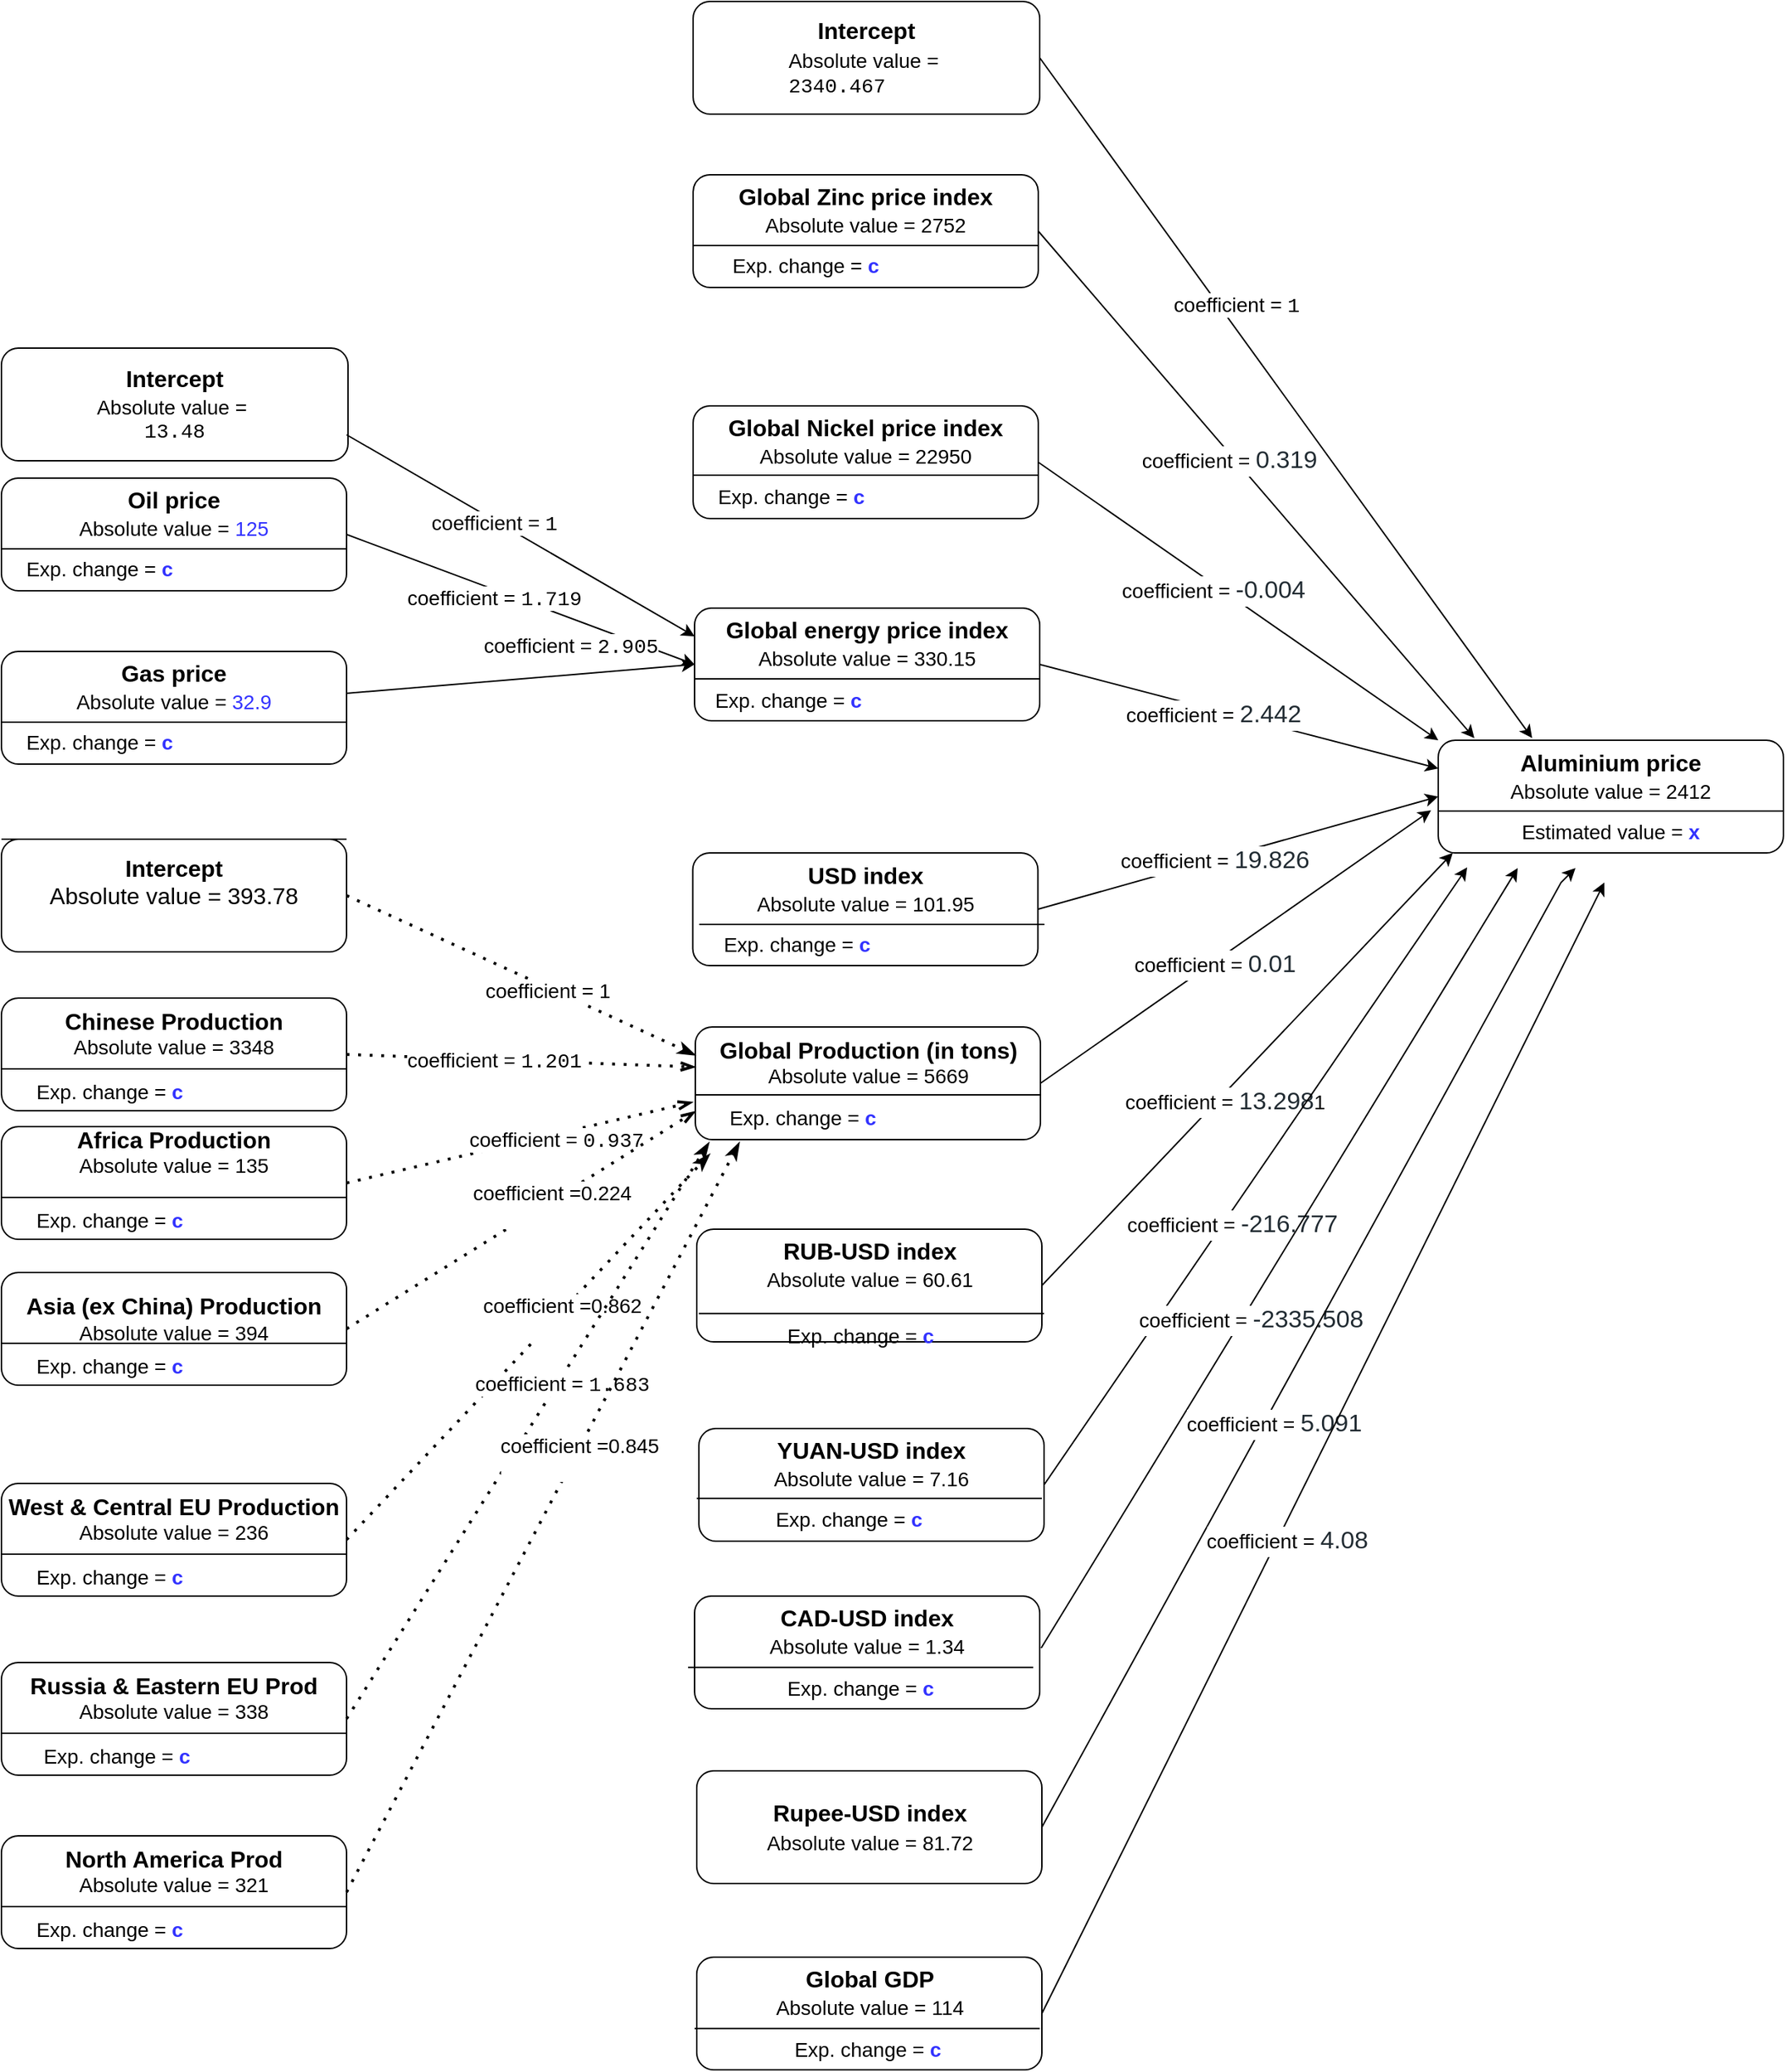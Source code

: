 <mxfile version="20.6.2" type="device"><diagram id="u6WOncbfAF4KVZ6Zlxv1" name="Seite-1"><mxGraphModel dx="3268" dy="1592" grid="0" gridSize="10" guides="1" tooltips="1" connect="1" arrows="1" fold="1" page="0" pageScale="1" pageWidth="827" pageHeight="1169" math="0" shadow="0"><root><mxCell id="0"/><mxCell id="1" parent="0"/><mxCell id="WackEzxGK8-borPOaFB0-8" style="rounded=0;orthogonalLoop=1;jettySize=auto;html=1;entryX=0;entryY=0.25;entryDx=0;entryDy=0;exitX=1;exitY=0.5;exitDx=0;exitDy=0;" parent="1" source="WackEzxGK8-borPOaFB0-2" target="WackEzxGK8-borPOaFB0-30" edge="1"><mxGeometry relative="1" as="geometry"><mxPoint x="1274.5" y="759.5" as="targetPoint"/></mxGeometry></mxCell><mxCell id="WackEzxGK8-borPOaFB0-11" value="&lt;font style=&quot;font-size: 14px;&quot;&gt;coefficient =&amp;nbsp;&lt;/font&gt;&lt;span style=&quot;color: rgb(34, 44, 51); font-family: Arial, sans-serif; font-size: 17px; text-align: start;&quot;&gt;2.442&lt;/span&gt;" style="edgeLabel;html=1;align=center;verticalAlign=middle;resizable=0;points=[];" parent="WackEzxGK8-borPOaFB0-8" vertex="1" connectable="0"><mxGeometry x="-0.115" relative="1" as="geometry"><mxPoint x="-2" y="3" as="offset"/></mxGeometry></mxCell><mxCell id="WackEzxGK8-borPOaFB0-2" value="&lt;div style=&quot;font-size: 16px;&quot;&gt;&lt;font style=&quot;font-size: 16px;&quot;&gt;&lt;b&gt;Global energy price index&lt;br&gt;&lt;/b&gt;&lt;/font&gt;&lt;/div&gt;&lt;div style=&quot;font-size: 16px;&quot;&gt;&lt;font style=&quot;font-size: 14px;&quot;&gt;Absolute value = 330.15&lt;b&gt;&lt;br&gt;&lt;/b&gt;&lt;/font&gt;&lt;/div&gt;&lt;div&gt;&lt;br&gt;&lt;/div&gt;&lt;div&gt;&lt;br&gt;&lt;/div&gt;" style="rounded=1;whiteSpace=wrap;html=1;" parent="1" vertex="1"><mxGeometry x="760" y="630" width="239" height="78" as="geometry"/></mxCell><mxCell id="WackEzxGK8-borPOaFB0-9" style="edgeStyle=none;rounded=0;orthogonalLoop=1;jettySize=auto;html=1;exitX=1;exitY=0.5;exitDx=0;exitDy=0;entryX=0;entryY=0.5;entryDx=0;entryDy=0;" parent="1" source="WackEzxGK8-borPOaFB0-22" target="WackEzxGK8-borPOaFB0-30" edge="1"><mxGeometry relative="1" as="geometry"><mxPoint x="999" y="759.5" as="sourcePoint"/><mxPoint x="1270" y="750" as="targetPoint"/></mxGeometry></mxCell><mxCell id="WackEzxGK8-borPOaFB0-13" value="&lt;font style=&quot;font-size: 14px;&quot;&gt;&lt;font style=&quot;font-size: 14px;&quot;&gt;coefficient =&amp;nbsp;&lt;/font&gt;&lt;span style=&quot;color: rgb(34, 44, 51); font-family: Arial, sans-serif; font-size: 17px; text-align: start;&quot;&gt;19.826&lt;/span&gt;&lt;br&gt;&lt;/font&gt;" style="edgeLabel;html=1;align=center;verticalAlign=middle;resizable=0;points=[];fontSize=16;" parent="WackEzxGK8-borPOaFB0-9" vertex="1" connectable="0"><mxGeometry x="-0.178" y="2" relative="1" as="geometry"><mxPoint x="8" as="offset"/></mxGeometry></mxCell><mxCell id="WackEzxGK8-borPOaFB0-10" style="edgeStyle=none;rounded=0;orthogonalLoop=1;jettySize=auto;html=1;exitX=1;exitY=0.5;exitDx=0;exitDy=0;" parent="1" source="WackEzxGK8-borPOaFB0-26" edge="1"><mxGeometry relative="1" as="geometry"><mxPoint x="1030" y="839" as="sourcePoint"/><mxPoint x="1270" y="770" as="targetPoint"/></mxGeometry></mxCell><mxCell id="WackEzxGK8-borPOaFB0-14" value="coefficient =&amp;nbsp;&lt;span style=&quot;color: rgb(34, 44, 51); font-family: Arial, sans-serif; font-size: 17px; text-align: start;&quot;&gt;0.01&lt;/span&gt;" style="edgeLabel;html=1;align=center;verticalAlign=middle;resizable=0;points=[];fontSize=14;" parent="WackEzxGK8-borPOaFB0-10" vertex="1" connectable="0"><mxGeometry x="-0.172" y="1" relative="1" as="geometry"><mxPoint x="9" y="-3" as="offset"/></mxGeometry></mxCell><mxCell id="WackEzxGK8-borPOaFB0-15" value="" style="endArrow=none;html=1;rounded=0;fontSize=14;exitX=0;exitY=0.5;exitDx=0;exitDy=0;entryX=1;entryY=0.5;entryDx=0;entryDy=0;" parent="1" edge="1"><mxGeometry width="50" height="50" relative="1" as="geometry"><mxPoint x="760" y="679" as="sourcePoint"/><mxPoint x="999" y="679" as="targetPoint"/></mxGeometry></mxCell><mxCell id="WackEzxGK8-borPOaFB0-22" value="&lt;div style=&quot;font-size: 16px;&quot;&gt;&lt;b&gt;USD index&lt;/b&gt;&lt;font style=&quot;font-size: 16px;&quot;&gt;&lt;b&gt;&lt;br&gt;&lt;/b&gt;&lt;/font&gt;&lt;/div&gt;&lt;div style=&quot;font-size: 16px;&quot;&gt;&lt;font style=&quot;font-size: 14px;&quot;&gt;Absolute value = 101.95&lt;b&gt;&lt;br&gt;&lt;/b&gt;&lt;/font&gt;&lt;/div&gt;&lt;div&gt;&lt;br&gt;&lt;/div&gt;&lt;div&gt;&lt;br&gt;&lt;/div&gt;" style="rounded=1;whiteSpace=wrap;html=1;" parent="1" vertex="1"><mxGeometry x="758.75" y="799.5" width="239" height="78" as="geometry"/></mxCell><mxCell id="WackEzxGK8-borPOaFB0-23" value="" style="endArrow=none;html=1;rounded=0;fontSize=14;exitX=0;exitY=0.5;exitDx=0;exitDy=0;entryX=1;entryY=0.5;entryDx=0;entryDy=0;" parent="1" edge="1"><mxGeometry width="50" height="50" relative="1" as="geometry"><mxPoint x="763.25" y="849" as="sourcePoint"/><mxPoint x="1002.25" y="849" as="targetPoint"/></mxGeometry></mxCell><mxCell id="WackEzxGK8-borPOaFB0-26" value="&lt;div style=&quot;&quot;&gt;&lt;span style=&quot;background-color: initial; font-size: 16px;&quot;&gt;&lt;b&gt;Global Production (in tons)&lt;/b&gt;&lt;/span&gt;&lt;/div&gt;&lt;div style=&quot;&quot;&gt;&lt;span style=&quot;font-size: 14px; background-color: initial;&quot;&gt;Absolute value = 5669&lt;/span&gt;&lt;br&gt;&lt;/div&gt;&lt;div&gt;&lt;br&gt;&lt;/div&gt;&lt;div&gt;&lt;br&gt;&lt;/div&gt;" style="rounded=1;whiteSpace=wrap;html=1;" parent="1" vertex="1"><mxGeometry x="760.5" y="920" width="239" height="78" as="geometry"/></mxCell><mxCell id="WackEzxGK8-borPOaFB0-27" value="" style="endArrow=none;html=1;rounded=0;fontSize=14;exitX=0;exitY=0.5;exitDx=0;exitDy=0;entryX=1;entryY=0.5;entryDx=0;entryDy=0;" parent="1" edge="1"><mxGeometry width="50" height="50" relative="1" as="geometry"><mxPoint x="760" y="967" as="sourcePoint"/><mxPoint x="999" y="967" as="targetPoint"/></mxGeometry></mxCell><mxCell id="WackEzxGK8-borPOaFB0-30" value="&lt;div style=&quot;font-size: 16px;&quot;&gt;&lt;b&gt;Aluminium price&lt;/b&gt;&lt;font style=&quot;font-size: 16px;&quot;&gt;&lt;b&gt;&lt;br&gt;&lt;/b&gt;&lt;/font&gt;&lt;/div&gt;&lt;div style=&quot;font-size: 16px;&quot;&gt;&lt;font style=&quot;font-size: 14px;&quot;&gt;Absolute value = 2412&lt;b&gt;&lt;br&gt;&lt;/b&gt;&lt;/font&gt;&lt;/div&gt;&lt;div&gt;&lt;br&gt;&lt;/div&gt;&lt;div&gt;&lt;br&gt;&lt;/div&gt;" style="rounded=1;whiteSpace=wrap;html=1;" parent="1" vertex="1"><mxGeometry x="1275" y="721.5" width="239" height="78" as="geometry"/></mxCell><mxCell id="WackEzxGK8-borPOaFB0-31" value="" style="endArrow=none;html=1;rounded=0;fontSize=14;exitX=0;exitY=0.5;exitDx=0;exitDy=0;entryX=1;entryY=0.5;entryDx=0;entryDy=0;" parent="1" edge="1"><mxGeometry width="50" height="50" relative="1" as="geometry"><mxPoint x="1275" y="770.5" as="sourcePoint"/><mxPoint x="1514" y="770.5" as="targetPoint"/></mxGeometry></mxCell><mxCell id="WackEzxGK8-borPOaFB0-32" value="Estimated value = &lt;b&gt;&lt;font color=&quot;#3333FF&quot;&gt;x&lt;/font&gt;&lt;/b&gt;" style="text;html=1;strokeColor=none;fillColor=none;align=center;verticalAlign=middle;whiteSpace=wrap;rounded=0;fontSize=14;" parent="1" vertex="1"><mxGeometry x="1285" y="769.5" width="219" height="30" as="geometry"/></mxCell><mxCell id="WackEzxGK8-borPOaFB0-34" value="Exp. change =&amp;nbsp;&lt;font color=&quot;#3333FF&quot;&gt;&lt;b&gt;c&lt;/b&gt;&lt;/font&gt;" style="text;html=1;strokeColor=none;fillColor=none;align=center;verticalAlign=middle;whiteSpace=wrap;rounded=0;fontSize=14;" parent="1" vertex="1"><mxGeometry x="779.25" y="847.5" width="104" height="30" as="geometry"/></mxCell><mxCell id="WackEzxGK8-borPOaFB0-36" value="Exp. change =&amp;nbsp;&lt;font color=&quot;#3333FF&quot;&gt;&lt;b&gt;c&lt;/b&gt;&lt;/font&gt;" style="text;html=1;strokeColor=none;fillColor=none;align=center;verticalAlign=middle;whiteSpace=wrap;rounded=0;fontSize=14;" parent="1" vertex="1"><mxGeometry x="780" y="968.38" width="110" height="28.62" as="geometry"/></mxCell><mxCell id="WackEzxGK8-borPOaFB0-42" style="edgeStyle=none;rounded=0;orthogonalLoop=1;jettySize=auto;html=1;entryX=0;entryY=0.5;entryDx=0;entryDy=0;fontSize=14;fontColor=#3333FF;exitX=1;exitY=0.5;exitDx=0;exitDy=0;" parent="1" source="WackEzxGK8-borPOaFB0-38" target="WackEzxGK8-borPOaFB0-2" edge="1"><mxGeometry relative="1" as="geometry"/></mxCell><mxCell id="WackEzxGK8-borPOaFB0-48" value="&lt;font style=&quot;font-size: 14px;&quot; color=&quot;#000000&quot;&gt;coefficient =&amp;nbsp;&lt;/font&gt;&lt;span style=&quot;font-family: Consolas, &amp;quot;Courier New&amp;quot;, monospace; text-align: start;&quot;&gt;&lt;font color=&quot;#000000&quot;&gt;1.719&lt;/font&gt;&lt;/span&gt;&lt;font style=&quot;font-size: 14px;&quot; color=&quot;#000000&quot;&gt;&lt;br&gt;&lt;/font&gt;" style="edgeLabel;html=1;align=center;verticalAlign=middle;resizable=0;points=[];fontSize=14;fontColor=#3333FF;" parent="WackEzxGK8-borPOaFB0-42" vertex="1" connectable="0"><mxGeometry x="-0.334" relative="1" as="geometry"><mxPoint x="22" y="14" as="offset"/></mxGeometry></mxCell><mxCell id="WackEzxGK8-borPOaFB0-38" value="&lt;div style=&quot;font-size: 16px;&quot;&gt;&lt;font style=&quot;font-size: 16px;&quot;&gt;&lt;b&gt;Oil price&lt;br&gt;&lt;/b&gt;&lt;/font&gt;&lt;/div&gt;&lt;div style=&quot;font-size: 16px;&quot;&gt;&lt;font style=&quot;font-size: 14px;&quot;&gt;Absolute value = &lt;font color=&quot;#3333ff&quot;&gt;125&lt;/font&gt;&lt;b&gt;&lt;br&gt;&lt;/b&gt;&lt;/font&gt;&lt;/div&gt;&lt;div&gt;&lt;br&gt;&lt;/div&gt;&lt;div&gt;&lt;br&gt;&lt;/div&gt;" style="rounded=1;whiteSpace=wrap;html=1;" parent="1" vertex="1"><mxGeometry x="280" y="540" width="239" height="78" as="geometry"/></mxCell><mxCell id="WackEzxGK8-borPOaFB0-39" value="" style="endArrow=none;html=1;rounded=0;fontSize=14;exitX=0;exitY=0.5;exitDx=0;exitDy=0;entryX=1;entryY=0.5;entryDx=0;entryDy=0;" parent="1" edge="1"><mxGeometry width="50" height="50" relative="1" as="geometry"><mxPoint x="280" y="589" as="sourcePoint"/><mxPoint x="519" y="589" as="targetPoint"/></mxGeometry></mxCell><mxCell id="WackEzxGK8-borPOaFB0-40" value="Exp. change =&amp;nbsp;&lt;font color=&quot;#3333FF&quot;&gt;&lt;b&gt;c&lt;/b&gt;&lt;/font&gt;" style="text;html=1;strokeColor=none;fillColor=none;align=center;verticalAlign=middle;whiteSpace=wrap;rounded=0;fontSize=14;" parent="1" vertex="1"><mxGeometry x="296" y="588" width="104" height="30" as="geometry"/></mxCell><mxCell id="WackEzxGK8-borPOaFB0-47" style="edgeStyle=none;rounded=0;orthogonalLoop=1;jettySize=auto;html=1;entryX=0;entryY=0.5;entryDx=0;entryDy=0;fontSize=14;fontColor=#3333FF;" parent="1" source="WackEzxGK8-borPOaFB0-43" target="WackEzxGK8-borPOaFB0-2" edge="1"><mxGeometry relative="1" as="geometry"/></mxCell><mxCell id="WackEzxGK8-borPOaFB0-43" value="&lt;div style=&quot;font-size: 16px;&quot;&gt;&lt;font style=&quot;font-size: 16px;&quot;&gt;&lt;b style=&quot;&quot;&gt;Gas price&lt;/b&gt;&lt;/font&gt;&lt;/div&gt;&lt;div style=&quot;font-size: 16px;&quot;&gt;&lt;font style=&quot;font-size: 14px;&quot;&gt;Absolute value = &lt;font color=&quot;#3333ff&quot;&gt;32.9&lt;/font&gt;&lt;b&gt;&lt;br&gt;&lt;/b&gt;&lt;/font&gt;&lt;/div&gt;&lt;div&gt;&lt;br&gt;&lt;/div&gt;&lt;div&gt;&lt;br&gt;&lt;/div&gt;" style="rounded=1;whiteSpace=wrap;html=1;" parent="1" vertex="1"><mxGeometry x="280" y="660" width="239" height="78" as="geometry"/></mxCell><mxCell id="WackEzxGK8-borPOaFB0-44" value="" style="endArrow=none;html=1;rounded=0;fontSize=14;exitX=0;exitY=0.5;exitDx=0;exitDy=0;entryX=1;entryY=0.5;entryDx=0;entryDy=0;" parent="1" edge="1"><mxGeometry width="50" height="50" relative="1" as="geometry"><mxPoint x="280" y="709" as="sourcePoint"/><mxPoint x="519" y="709" as="targetPoint"/></mxGeometry></mxCell><mxCell id="WackEzxGK8-borPOaFB0-45" value="Exp. change =&amp;nbsp;&lt;font color=&quot;#3333FF&quot;&gt;&lt;b&gt;c&lt;/b&gt;&lt;/font&gt;" style="text;html=1;strokeColor=none;fillColor=none;align=center;verticalAlign=middle;whiteSpace=wrap;rounded=0;fontSize=14;" parent="1" vertex="1"><mxGeometry x="296" y="708" width="104" height="30" as="geometry"/></mxCell><mxCell id="WackEzxGK8-borPOaFB0-49" value="&lt;font color=&quot;#000000&quot;&gt;coefficient =&amp;nbsp;&lt;/font&gt;&lt;span style=&quot;font-family: Consolas, &amp;quot;Courier New&amp;quot;, monospace; text-align: start;&quot;&gt;&lt;font color=&quot;#000000&quot;&gt;2.905&lt;/font&gt;&lt;/span&gt;&lt;font color=&quot;#000000&quot;&gt;&lt;br&gt;&lt;/font&gt;" style="edgeLabel;html=1;align=center;verticalAlign=middle;resizable=0;points=[];fontSize=14;fontColor=#3333FF;" parent="1" vertex="1" connectable="0"><mxGeometry x="674.003" y="656.005" as="geometry"/></mxCell><mxCell id="WackEzxGK8-borPOaFB0-52" value="" style="endArrow=openThin;dashed=1;html=1;dashPattern=1 3;strokeWidth=2;rounded=0;fontSize=14;fontColor=#3333FF;entryX=0;entryY=0.355;entryDx=0;entryDy=0;exitX=1;exitY=0.5;exitDx=0;exitDy=0;endFill=0;entryPerimeter=0;" parent="1" source="npwigQvp6gdLTjQ-537E-26" target="WackEzxGK8-borPOaFB0-26" edge="1"><mxGeometry width="50" height="50" relative="1" as="geometry"><mxPoint x="640" y="879.5" as="sourcePoint"/><mxPoint x="760" y="880" as="targetPoint"/></mxGeometry></mxCell><mxCell id="npwigQvp6gdLTjQ-537E-29" value="&lt;span style=&quot;font-size: 14px;&quot;&gt;coefficient =&amp;nbsp;&lt;/span&gt;&lt;span style=&quot;font-family: Consolas, &amp;quot;Courier New&amp;quot;, monospace; font-size: 14px; text-align: start;&quot;&gt;1.201&lt;/span&gt;" style="edgeLabel;html=1;align=center;verticalAlign=middle;resizable=0;points=[];fontColor=#000000;" parent="WackEzxGK8-borPOaFB0-52" vertex="1" connectable="0"><mxGeometry x="-0.155" relative="1" as="geometry"><mxPoint as="offset"/></mxGeometry></mxCell><mxCell id="WackEzxGK8-borPOaFB0-53" value="" style="endArrow=openThin;dashed=1;html=1;dashPattern=1 3;strokeWidth=2;rounded=0;fontSize=14;fontColor=#3333FF;entryX=-0.008;entryY=0.667;entryDx=0;entryDy=0;exitX=1;exitY=0.5;exitDx=0;exitDy=0;endFill=0;entryPerimeter=0;" parent="1" source="npwigQvp6gdLTjQ-537E-30" target="WackEzxGK8-borPOaFB0-26" edge="1"><mxGeometry width="50" height="50" relative="1" as="geometry"><mxPoint x="610" y="950" as="sourcePoint"/><mxPoint x="760" y="880" as="targetPoint"/></mxGeometry></mxCell><mxCell id="npwigQvp6gdLTjQ-537E-36" value="&lt;span style=&quot;font-size: 14px;&quot;&gt;coefficient =&amp;nbsp;&lt;/span&gt;&lt;span style=&quot;font-family: Consolas, &amp;quot;Courier New&amp;quot;, monospace; font-size: 14px; text-align: start;&quot;&gt;0.937&lt;/span&gt;" style="edgeLabel;html=1;align=center;verticalAlign=middle;resizable=0;points=[];fontColor=#000000;" parent="WackEzxGK8-borPOaFB0-53" vertex="1" connectable="0"><mxGeometry x="0.164" y="-3" relative="1" as="geometry"><mxPoint x="5" y="-1" as="offset"/></mxGeometry></mxCell><mxCell id="npwigQvp6gdLTjQ-537E-5" style="edgeStyle=none;rounded=0;orthogonalLoop=1;jettySize=auto;html=1;entryX=0;entryY=1;entryDx=0;entryDy=0;exitX=1;exitY=0.5;exitDx=0;exitDy=0;" parent="1" source="npwigQvp6gdLTjQ-537E-7" target="WackEzxGK8-borPOaFB0-32" edge="1"><mxGeometry relative="1" as="geometry"><mxPoint x="1000" y="1120" as="sourcePoint"/><mxPoint x="1284.5" y="769.5" as="targetPoint"/></mxGeometry></mxCell><mxCell id="npwigQvp6gdLTjQ-537E-6" value="coefficient =&amp;nbsp;&lt;span style=&quot;color: rgb(34, 44, 51); font-family: Arial, sans-serif; font-size: 17px; text-align: start;&quot;&gt;13.298&lt;/span&gt;1" style="edgeLabel;html=1;align=center;verticalAlign=middle;resizable=0;points=[];fontSize=14;" parent="npwigQvp6gdLTjQ-537E-5" vertex="1" connectable="0"><mxGeometry x="-0.172" y="1" relative="1" as="geometry"><mxPoint x="9" y="-3" as="offset"/></mxGeometry></mxCell><mxCell id="npwigQvp6gdLTjQ-537E-7" value="&lt;div&gt;&lt;span style=&quot;background-color: initial; font-size: 16px;&quot;&gt;&lt;b&gt;RUB-USD index&lt;/b&gt;&lt;/span&gt;&lt;/div&gt;&lt;div style=&quot;font-size: 16px;&quot;&gt;&lt;span style=&quot;font-size: 14px; background-color: initial;&quot;&gt;Absolute value = 60.61&lt;/span&gt;&lt;br&gt;&lt;/div&gt;&lt;div&gt;&lt;br&gt;&lt;/div&gt;&lt;div&gt;&lt;br&gt;&lt;/div&gt;" style="rounded=1;whiteSpace=wrap;html=1;" parent="1" vertex="1"><mxGeometry x="761.5" y="1060" width="239" height="78" as="geometry"/></mxCell><mxCell id="npwigQvp6gdLTjQ-537E-16" style="rounded=0;orthogonalLoop=1;jettySize=auto;html=1;entryX=0;entryY=0;entryDx=0;entryDy=0;exitX=1;exitY=0.5;exitDx=0;exitDy=0;" parent="1" source="npwigQvp6gdLTjQ-537E-18" target="WackEzxGK8-borPOaFB0-30" edge="1"><mxGeometry relative="1" as="geometry"><mxPoint x="1275" y="639" as="targetPoint"/></mxGeometry></mxCell><mxCell id="npwigQvp6gdLTjQ-537E-17" value="&lt;font style=&quot;font-size: 14px;&quot;&gt;coefficient =&amp;nbsp;&lt;/font&gt;&lt;span style=&quot;color: rgb(34, 44, 51); font-family: Arial, sans-serif; font-size: 17px; text-align: start;&quot;&gt;-0.004&lt;/span&gt;" style="edgeLabel;html=1;align=center;verticalAlign=middle;resizable=0;points=[];" parent="npwigQvp6gdLTjQ-537E-16" vertex="1" connectable="0"><mxGeometry x="-0.115" relative="1" as="geometry"><mxPoint x="-2" y="3" as="offset"/></mxGeometry></mxCell><mxCell id="npwigQvp6gdLTjQ-537E-18" value="&lt;div style=&quot;font-size: 16px;&quot;&gt;&lt;font style=&quot;font-size: 16px;&quot;&gt;&lt;b&gt;Global Nickel price index&lt;br&gt;&lt;/b&gt;&lt;/font&gt;&lt;/div&gt;&lt;div style=&quot;font-size: 16px;&quot;&gt;&lt;font style=&quot;font-size: 14px;&quot;&gt;Absolute value = 22950&lt;b&gt;&lt;br&gt;&lt;/b&gt;&lt;/font&gt;&lt;/div&gt;&lt;div&gt;&lt;br&gt;&lt;/div&gt;&lt;div&gt;&lt;br&gt;&lt;/div&gt;" style="rounded=1;whiteSpace=wrap;html=1;" parent="1" vertex="1"><mxGeometry x="759" y="490" width="239" height="78" as="geometry"/></mxCell><mxCell id="npwigQvp6gdLTjQ-537E-19" value="" style="endArrow=none;html=1;rounded=0;fontSize=14;exitX=0;exitY=0.5;exitDx=0;exitDy=0;entryX=1;entryY=0.5;entryDx=0;entryDy=0;" parent="1" edge="1"><mxGeometry width="50" height="50" relative="1" as="geometry"><mxPoint x="758.5" y="538" as="sourcePoint"/><mxPoint x="997.5" y="538" as="targetPoint"/></mxGeometry></mxCell><mxCell id="npwigQvp6gdLTjQ-537E-20" value="Exp. change =&amp;nbsp;&lt;font color=&quot;#3333FF&quot;&gt;&lt;b&gt;c&lt;/b&gt;&lt;/font&gt;" style="text;html=1;strokeColor=none;fillColor=none;align=center;verticalAlign=middle;whiteSpace=wrap;rounded=0;fontSize=14;" parent="1" vertex="1"><mxGeometry x="775" y="538" width="103.5" height="30" as="geometry"/></mxCell><mxCell id="npwigQvp6gdLTjQ-537E-21" style="rounded=0;orthogonalLoop=1;jettySize=auto;html=1;exitX=1;exitY=0.5;exitDx=0;exitDy=0;" parent="1" source="npwigQvp6gdLTjQ-537E-23" edge="1"><mxGeometry relative="1" as="geometry"><mxPoint x="1300" y="720" as="targetPoint"/></mxGeometry></mxCell><mxCell id="npwigQvp6gdLTjQ-537E-22" value="&lt;font style=&quot;font-size: 14px;&quot;&gt;coefficient =&amp;nbsp;&lt;/font&gt;&lt;span style=&quot;color: rgb(34, 44, 51); font-family: Arial, sans-serif; font-size: 17px; text-align: start;&quot;&gt;0.319&lt;/span&gt;" style="edgeLabel;html=1;align=center;verticalAlign=middle;resizable=0;points=[];" parent="npwigQvp6gdLTjQ-537E-21" vertex="1" connectable="0"><mxGeometry x="-0.115" relative="1" as="geometry"><mxPoint x="-2" y="3" as="offset"/></mxGeometry></mxCell><mxCell id="npwigQvp6gdLTjQ-537E-23" value="&lt;div style=&quot;font-size: 16px;&quot;&gt;&lt;font style=&quot;font-size: 16px;&quot;&gt;&lt;b&gt;Global Zinc price index&lt;br&gt;&lt;/b&gt;&lt;/font&gt;&lt;/div&gt;&lt;div style=&quot;font-size: 16px;&quot;&gt;&lt;font style=&quot;font-size: 14px;&quot;&gt;Absolute value = 2752&lt;b&gt;&lt;br&gt;&lt;/b&gt;&lt;/font&gt;&lt;/div&gt;&lt;div&gt;&lt;br&gt;&lt;/div&gt;&lt;div&gt;&lt;br&gt;&lt;/div&gt;" style="rounded=1;whiteSpace=wrap;html=1;" parent="1" vertex="1"><mxGeometry x="759" y="330" width="239" height="78" as="geometry"/></mxCell><mxCell id="npwigQvp6gdLTjQ-537E-24" value="" style="endArrow=none;html=1;rounded=0;fontSize=14;exitX=0;exitY=0.5;exitDx=0;exitDy=0;entryX=1;entryY=0.5;entryDx=0;entryDy=0;" parent="1" edge="1"><mxGeometry width="50" height="50" relative="1" as="geometry"><mxPoint x="759" y="379" as="sourcePoint"/><mxPoint x="998" y="379" as="targetPoint"/></mxGeometry></mxCell><mxCell id="npwigQvp6gdLTjQ-537E-25" value="Exp. change = &lt;font color=&quot;#3333FF&quot;&gt;&lt;b&gt;c&lt;/b&gt;&lt;/font&gt;" style="text;html=1;strokeColor=none;fillColor=none;align=center;verticalAlign=middle;whiteSpace=wrap;rounded=0;fontSize=14;" parent="1" vertex="1"><mxGeometry x="774.5" y="378" width="124" height="30" as="geometry"/></mxCell><mxCell id="npwigQvp6gdLTjQ-537E-26" value="&lt;div style=&quot;&quot;&gt;&lt;span style=&quot;background-color: initial; font-size: 16px;&quot;&gt;&lt;b&gt;Chinese Production&lt;/b&gt;&lt;/span&gt;&lt;/div&gt;&lt;div style=&quot;&quot;&gt;&lt;span style=&quot;font-size: 14px; background-color: initial;&quot;&gt;Absolute value = 3348&lt;/span&gt;&lt;br&gt;&lt;/div&gt;&lt;div&gt;&lt;br&gt;&lt;/div&gt;&lt;div&gt;&lt;br&gt;&lt;/div&gt;" style="rounded=1;whiteSpace=wrap;html=1;" parent="1" vertex="1"><mxGeometry x="280" y="900" width="239" height="78" as="geometry"/></mxCell><mxCell id="npwigQvp6gdLTjQ-537E-27" value="" style="endArrow=none;html=1;rounded=0;fontSize=14;exitX=0;exitY=0.5;exitDx=0;exitDy=0;entryX=1;entryY=0.5;entryDx=0;entryDy=0;" parent="1" edge="1"><mxGeometry width="50" height="50" relative="1" as="geometry"><mxPoint x="280" y="949" as="sourcePoint"/><mxPoint x="519" y="949" as="targetPoint"/></mxGeometry></mxCell><mxCell id="npwigQvp6gdLTjQ-537E-28" value="Exp. change =&amp;nbsp;&lt;font color=&quot;#3333FF&quot;&gt;&lt;b&gt;c&lt;/b&gt;&lt;/font&gt;" style="text;html=1;strokeColor=none;fillColor=none;align=center;verticalAlign=middle;whiteSpace=wrap;rounded=0;fontSize=14;" parent="1" vertex="1"><mxGeometry x="300" y="950.38" width="110" height="28.62" as="geometry"/></mxCell><mxCell id="npwigQvp6gdLTjQ-537E-30" value="&lt;div style=&quot;&quot;&gt;&lt;span style=&quot;background-color: initial; font-size: 16px;&quot;&gt;&lt;b&gt;Africa Production&lt;/b&gt;&lt;/span&gt;&lt;/div&gt;&lt;div style=&quot;&quot;&gt;&lt;span style=&quot;font-size: 14px; background-color: initial;&quot;&gt;Absolute value = 135&lt;/span&gt;&lt;/div&gt;&lt;br&gt;&lt;div&gt;&lt;br&gt;&lt;/div&gt;&lt;div&gt;&lt;br&gt;&lt;/div&gt;" style="rounded=1;whiteSpace=wrap;html=1;" parent="1" vertex="1"><mxGeometry x="280" y="989" width="239" height="78" as="geometry"/></mxCell><mxCell id="npwigQvp6gdLTjQ-537E-31" value="" style="endArrow=none;html=1;rounded=0;fontSize=14;exitX=0;exitY=0.5;exitDx=0;exitDy=0;entryX=1;entryY=0.5;entryDx=0;entryDy=0;" parent="1" edge="1"><mxGeometry width="50" height="50" relative="1" as="geometry"><mxPoint x="280" y="1038" as="sourcePoint"/><mxPoint x="519" y="1038" as="targetPoint"/><Array as="points"/></mxGeometry></mxCell><mxCell id="npwigQvp6gdLTjQ-537E-32" value="Exp. change =&amp;nbsp;&lt;font color=&quot;#3333FF&quot;&gt;&lt;b&gt;c&lt;/b&gt;&lt;/font&gt;" style="text;html=1;strokeColor=none;fillColor=none;align=center;verticalAlign=middle;whiteSpace=wrap;rounded=0;fontSize=14;" parent="1" vertex="1"><mxGeometry x="300" y="1039.38" width="110" height="28.62" as="geometry"/></mxCell><mxCell id="npwigQvp6gdLTjQ-537E-33" value="&lt;div style=&quot;&quot;&gt;&lt;span style=&quot;background-color: initial; font-size: 16px;&quot;&gt;&lt;b&gt;Asia (ex China) Production&lt;/b&gt;&lt;/span&gt;&lt;/div&gt;&lt;div style=&quot;&quot;&gt;&lt;span style=&quot;font-size: 14px; background-color: initial;&quot;&gt;Absolute value = 394&lt;/span&gt;&lt;br&gt;&lt;/div&gt;&lt;div&gt;&lt;br&gt;&lt;/div&gt;" style="rounded=1;whiteSpace=wrap;html=1;" parent="1" vertex="1"><mxGeometry x="280" y="1090" width="239" height="78" as="geometry"/></mxCell><mxCell id="npwigQvp6gdLTjQ-537E-34" value="" style="endArrow=none;html=1;rounded=0;fontSize=14;exitX=0;exitY=0.5;exitDx=0;exitDy=0;entryX=1;entryY=0.5;entryDx=0;entryDy=0;" parent="1" edge="1"><mxGeometry width="50" height="50" relative="1" as="geometry"><mxPoint x="280" y="1139" as="sourcePoint"/><mxPoint x="519" y="1139" as="targetPoint"/></mxGeometry></mxCell><mxCell id="npwigQvp6gdLTjQ-537E-35" value="Exp. change =&amp;nbsp;&lt;font color=&quot;#3333FF&quot;&gt;&lt;b&gt;c&lt;/b&gt;&lt;/font&gt;" style="text;html=1;strokeColor=none;fillColor=none;align=center;verticalAlign=middle;whiteSpace=wrap;rounded=0;fontSize=14;" parent="1" vertex="1"><mxGeometry x="300" y="1140.38" width="110" height="28.62" as="geometry"/></mxCell><mxCell id="npwigQvp6gdLTjQ-537E-39" value="" style="endArrow=openThin;dashed=1;html=1;dashPattern=1 3;strokeWidth=2;rounded=0;fontSize=14;fontColor=#3333FF;entryX=0;entryY=0.75;entryDx=0;entryDy=0;exitX=1;exitY=0.5;exitDx=0;exitDy=0;endFill=0;" parent="1" source="npwigQvp6gdLTjQ-537E-33" target="WackEzxGK8-borPOaFB0-26" edge="1"><mxGeometry width="50" height="50" relative="1" as="geometry"><mxPoint x="529" y="968" as="sourcePoint"/><mxPoint x="770" y="890" as="targetPoint"/></mxGeometry></mxCell><mxCell id="npwigQvp6gdLTjQ-537E-40" value="&lt;span style=&quot;font-size: 14px;&quot;&gt;coefficient =0.224&lt;/span&gt;&lt;br&gt;&lt;span style=&quot;font-size: 14px;&quot;&gt;&amp;nbsp;&lt;/span&gt;" style="edgeLabel;html=1;align=center;verticalAlign=middle;resizable=0;points=[];fontColor=#000000;" parent="npwigQvp6gdLTjQ-537E-39" vertex="1" connectable="0"><mxGeometry x="0.164" y="-3" relative="1" as="geometry"><mxPoint y="-1" as="offset"/></mxGeometry></mxCell><mxCell id="npwigQvp6gdLTjQ-537E-41" value="" style="endArrow=classicThin;dashed=1;html=1;dashPattern=1 3;strokeWidth=2;rounded=0;fontSize=14;fontColor=#3333FF;entryX=0;entryY=0.25;entryDx=0;entryDy=0;endFill=1;exitX=1;exitY=0.5;exitDx=0;exitDy=0;" parent="1" source="npwigQvp6gdLTjQ-537E-43" target="WackEzxGK8-borPOaFB0-26" edge="1"><mxGeometry width="50" height="50" relative="1" as="geometry"><mxPoint x="530" y="1150" as="sourcePoint"/><mxPoint x="780" y="900" as="targetPoint"/></mxGeometry></mxCell><mxCell id="npwigQvp6gdLTjQ-537E-42" value="&lt;span style=&quot;font-size: 14px;&quot;&gt;coefficient = 1&lt;/span&gt;" style="edgeLabel;html=1;align=center;verticalAlign=middle;resizable=0;points=[];fontColor=#000000;" parent="npwigQvp6gdLTjQ-537E-41" vertex="1" connectable="0"><mxGeometry x="0.164" y="-3" relative="1" as="geometry"><mxPoint y="-1" as="offset"/></mxGeometry></mxCell><mxCell id="npwigQvp6gdLTjQ-537E-43" value="&lt;div style=&quot;font-size: 16px;&quot;&gt;&lt;font style=&quot;font-size: 16px;&quot;&gt;&lt;b&gt;&lt;font style=&quot;font-size: 16px;&quot;&gt;&lt;br&gt;&lt;/font&gt;&lt;/b&gt;&lt;/font&gt;&lt;/div&gt;&lt;div style=&quot;font-size: 16px;&quot;&gt;&lt;font style=&quot;font-size: 16px;&quot;&gt;&lt;b&gt;&lt;font style=&quot;font-size: 16px;&quot;&gt;Intercept&lt;/font&gt;&lt;/b&gt;&lt;/font&gt;&lt;/div&gt;&lt;div style=&quot;font-size: 16px;&quot;&gt;&lt;span style=&quot;background-color: initial;&quot;&gt;&lt;font style=&quot;font-size: 16px;&quot;&gt;Absolute value = 393.78&lt;/font&gt;&lt;/span&gt;&lt;/div&gt;&lt;div style=&quot;font-size: 16px;&quot;&gt;&lt;font style=&quot;font-size: 16px;&quot;&gt;&lt;br&gt;&lt;/font&gt;&lt;/div&gt;&lt;div style=&quot;font-size: 16px;&quot;&gt;&lt;br&gt;&lt;/div&gt;" style="rounded=1;whiteSpace=wrap;html=1;" parent="1" vertex="1"><mxGeometry x="280" y="790" width="239" height="78" as="geometry"/></mxCell><mxCell id="npwigQvp6gdLTjQ-537E-44" value="" style="endArrow=none;html=1;rounded=0;fontSize=14;exitX=0;exitY=0.5;exitDx=0;exitDy=0;entryX=1;entryY=0.5;entryDx=0;entryDy=0;" parent="1" edge="1"><mxGeometry width="50" height="50" relative="1" as="geometry"><mxPoint x="280" y="790" as="sourcePoint"/><mxPoint x="519" y="790" as="targetPoint"/></mxGeometry></mxCell><mxCell id="npwigQvp6gdLTjQ-537E-46" value="&lt;div style=&quot;&quot;&gt;&lt;span style=&quot;background-color: initial; font-size: 16px;&quot;&gt;&lt;b&gt;West &amp;amp; Central EU Production&lt;/b&gt;&lt;/span&gt;&lt;/div&gt;&lt;div style=&quot;&quot;&gt;&lt;span style=&quot;font-size: 14px; background-color: initial;&quot;&gt;Absolute value = 236&lt;/span&gt;&lt;br&gt;&lt;/div&gt;&lt;div&gt;&lt;br&gt;&lt;/div&gt;&lt;div&gt;&lt;br&gt;&lt;/div&gt;" style="rounded=1;whiteSpace=wrap;html=1;" parent="1" vertex="1"><mxGeometry x="280" y="1236" width="239" height="78" as="geometry"/></mxCell><mxCell id="npwigQvp6gdLTjQ-537E-47" value="" style="endArrow=none;html=1;rounded=0;fontSize=14;exitX=0;exitY=0.5;exitDx=0;exitDy=0;entryX=1;entryY=0.5;entryDx=0;entryDy=0;" parent="1" edge="1"><mxGeometry width="50" height="50" relative="1" as="geometry"><mxPoint x="280" y="1285" as="sourcePoint"/><mxPoint x="519" y="1285" as="targetPoint"/></mxGeometry></mxCell><mxCell id="npwigQvp6gdLTjQ-537E-48" value="Exp. change =&amp;nbsp;&lt;font color=&quot;#3333FF&quot;&gt;&lt;b&gt;c&lt;/b&gt;&lt;/font&gt;" style="text;html=1;strokeColor=none;fillColor=none;align=center;verticalAlign=middle;whiteSpace=wrap;rounded=0;fontSize=14;" parent="1" vertex="1"><mxGeometry x="300" y="1286.38" width="110" height="28.62" as="geometry"/></mxCell><mxCell id="npwigQvp6gdLTjQ-537E-49" value="&lt;div style=&quot;&quot;&gt;&lt;span style=&quot;background-color: initial; font-size: 16px;&quot;&gt;&lt;b&gt;Russia &amp;amp; Eastern EU Prod&lt;/b&gt;&lt;/span&gt;&lt;/div&gt;&lt;div style=&quot;&quot;&gt;&lt;span style=&quot;font-size: 14px; background-color: initial;&quot;&gt;Absolute value = 338&lt;/span&gt;&lt;br&gt;&lt;/div&gt;&lt;div&gt;&lt;br&gt;&lt;/div&gt;&lt;div&gt;&lt;br&gt;&lt;/div&gt;" style="rounded=1;whiteSpace=wrap;html=1;" parent="1" vertex="1"><mxGeometry x="280" y="1360" width="239" height="78" as="geometry"/></mxCell><mxCell id="npwigQvp6gdLTjQ-537E-50" value="" style="endArrow=none;html=1;rounded=0;fontSize=14;exitX=0;exitY=0.5;exitDx=0;exitDy=0;entryX=1;entryY=0.5;entryDx=0;entryDy=0;" parent="1" edge="1"><mxGeometry width="50" height="50" relative="1" as="geometry"><mxPoint x="280" y="1409" as="sourcePoint"/><mxPoint x="519" y="1409" as="targetPoint"/></mxGeometry></mxCell><mxCell id="npwigQvp6gdLTjQ-537E-51" value="Exp. change =&amp;nbsp;&lt;font color=&quot;#3333FF&quot;&gt;&lt;b&gt;c&lt;/b&gt;&lt;/font&gt;" style="text;html=1;strokeColor=none;fillColor=none;align=center;verticalAlign=middle;whiteSpace=wrap;rounded=0;fontSize=14;" parent="1" vertex="1"><mxGeometry x="300" y="1410.38" width="120" height="28.62" as="geometry"/></mxCell><mxCell id="npwigQvp6gdLTjQ-537E-52" value="&lt;div style=&quot;&quot;&gt;&lt;span style=&quot;background-color: initial; font-size: 16px;&quot;&gt;&lt;b&gt;North America Prod&lt;/b&gt;&lt;/span&gt;&lt;/div&gt;&lt;div style=&quot;&quot;&gt;&lt;span style=&quot;font-size: 14px; background-color: initial;&quot;&gt;Absolute value = 321&lt;/span&gt;&lt;br&gt;&lt;/div&gt;&lt;div&gt;&lt;br&gt;&lt;/div&gt;&lt;div&gt;&lt;br&gt;&lt;/div&gt;" style="rounded=1;whiteSpace=wrap;html=1;" parent="1" vertex="1"><mxGeometry x="280" y="1480" width="239" height="78" as="geometry"/></mxCell><mxCell id="npwigQvp6gdLTjQ-537E-53" value="" style="endArrow=none;html=1;rounded=0;fontSize=14;exitX=0;exitY=0.5;exitDx=0;exitDy=0;entryX=1;entryY=0.5;entryDx=0;entryDy=0;" parent="1" edge="1"><mxGeometry width="50" height="50" relative="1" as="geometry"><mxPoint x="280" y="1529" as="sourcePoint"/><mxPoint x="519" y="1529" as="targetPoint"/></mxGeometry></mxCell><mxCell id="npwigQvp6gdLTjQ-537E-54" value="Exp. change =&amp;nbsp;&lt;font color=&quot;#3333FF&quot;&gt;&lt;b&gt;c&lt;/b&gt;&lt;/font&gt;" style="text;html=1;strokeColor=none;fillColor=none;align=center;verticalAlign=middle;whiteSpace=wrap;rounded=0;fontSize=14;" parent="1" vertex="1"><mxGeometry x="300" y="1530.38" width="110" height="28.62" as="geometry"/></mxCell><mxCell id="npwigQvp6gdLTjQ-537E-55" value="" style="endArrow=classicThin;dashed=1;html=1;dashPattern=1 3;strokeWidth=2;rounded=0;fontSize=14;fontColor=#3333FF;entryX=0;entryY=1;entryDx=0;entryDy=0;endFill=1;exitX=1;exitY=0.5;exitDx=0;exitDy=0;" parent="1" source="npwigQvp6gdLTjQ-537E-46" edge="1"><mxGeometry width="50" height="50" relative="1" as="geometry"><mxPoint x="529" y="1169.0" as="sourcePoint"/><mxPoint x="770.5" y="1008.0" as="targetPoint"/></mxGeometry></mxCell><mxCell id="npwigQvp6gdLTjQ-537E-56" value="&lt;span style=&quot;font-size: 14px;&quot;&gt;coefficient =0.862&lt;/span&gt;&lt;br&gt;&lt;span style=&quot;font-size: 14px;&quot;&gt;&amp;nbsp;&lt;/span&gt;" style="edgeLabel;html=1;align=center;verticalAlign=middle;resizable=0;points=[];fontColor=#000000;" parent="npwigQvp6gdLTjQ-537E-55" vertex="1" connectable="0"><mxGeometry x="0.164" y="-3" relative="1" as="geometry"><mxPoint y="-1" as="offset"/></mxGeometry></mxCell><mxCell id="npwigQvp6gdLTjQ-537E-57" value="" style="endArrow=classicThin;dashed=1;html=1;dashPattern=1 3;strokeWidth=2;rounded=0;fontSize=14;fontColor=#3333FF;endFill=1;exitX=1;exitY=0.5;exitDx=0;exitDy=0;" parent="1" source="npwigQvp6gdLTjQ-537E-49" edge="1"><mxGeometry width="50" height="50" relative="1" as="geometry"><mxPoint x="539" y="1179.0" as="sourcePoint"/><mxPoint x="770" y="1000" as="targetPoint"/></mxGeometry></mxCell><mxCell id="npwigQvp6gdLTjQ-537E-58" value="&lt;span style=&quot;font-size: 14px;&quot;&gt;coefficient =&amp;nbsp;&lt;/span&gt;&lt;span style=&quot;font-family: Consolas, &amp;quot;Courier New&amp;quot;, monospace; font-size: 14px; text-align: start;&quot;&gt;1.683&lt;/span&gt;" style="edgeLabel;html=1;align=center;verticalAlign=middle;resizable=0;points=[];fontColor=#000000;" parent="npwigQvp6gdLTjQ-537E-57" vertex="1" connectable="0"><mxGeometry x="0.164" y="-3" relative="1" as="geometry"><mxPoint y="-1" as="offset"/></mxGeometry></mxCell><mxCell id="npwigQvp6gdLTjQ-537E-59" value="" style="endArrow=classicThin;dashed=1;html=1;dashPattern=1 3;strokeWidth=2;rounded=0;fontSize=14;fontColor=#3333FF;endFill=1;exitX=1;exitY=0.5;exitDx=0;exitDy=0;" parent="1" source="npwigQvp6gdLTjQ-537E-52" edge="1"><mxGeometry width="50" height="50" relative="1" as="geometry"><mxPoint x="549" y="1189.0" as="sourcePoint"/><mxPoint x="791" y="1000" as="targetPoint"/></mxGeometry></mxCell><mxCell id="npwigQvp6gdLTjQ-537E-60" value="&lt;span style=&quot;font-size: 14px;&quot;&gt;coefficient =0.845&lt;/span&gt;&lt;br&gt;&lt;span style=&quot;font-size: 14px;&quot;&gt;&amp;nbsp;&lt;/span&gt;" style="edgeLabel;html=1;align=center;verticalAlign=middle;resizable=0;points=[];fontColor=#000000;" parent="npwigQvp6gdLTjQ-537E-59" vertex="1" connectable="0"><mxGeometry x="0.164" y="-3" relative="1" as="geometry"><mxPoint y="-1" as="offset"/></mxGeometry></mxCell><mxCell id="npwigQvp6gdLTjQ-537E-61" value="&lt;div&gt;&lt;span style=&quot;background-color: initial; font-size: 16px;&quot;&gt;&lt;b&gt;YUAN-USD index&lt;/b&gt;&lt;/span&gt;&lt;/div&gt;&lt;div style=&quot;font-size: 16px;&quot;&gt;&lt;span style=&quot;font-size: 14px; background-color: initial;&quot;&gt;Absolute value = 7.16&lt;/span&gt;&lt;br&gt;&lt;/div&gt;&lt;div&gt;&lt;br&gt;&lt;/div&gt;&lt;div&gt;&lt;br&gt;&lt;/div&gt;" style="rounded=1;whiteSpace=wrap;html=1;" parent="1" vertex="1"><mxGeometry x="763" y="1198" width="239" height="78" as="geometry"/></mxCell><mxCell id="npwigQvp6gdLTjQ-537E-62" value="" style="endArrow=none;html=1;rounded=0;fontSize=14;exitX=0;exitY=0.5;exitDx=0;exitDy=0;entryX=1;entryY=0.5;entryDx=0;entryDy=0;" parent="1" edge="1"><mxGeometry width="50" height="50" relative="1" as="geometry"><mxPoint x="761.5" y="1246.38" as="sourcePoint"/><mxPoint x="1000.5" y="1246.38" as="targetPoint"/></mxGeometry></mxCell><mxCell id="npwigQvp6gdLTjQ-537E-63" value="Exp. change =&amp;nbsp;&lt;font color=&quot;#3333FF&quot;&gt;&lt;b&gt;c&lt;/b&gt;&lt;/font&gt;" style="text;html=1;strokeColor=none;fillColor=none;align=center;verticalAlign=middle;whiteSpace=wrap;rounded=0;fontSize=14;" parent="1" vertex="1"><mxGeometry x="811.5" y="1246.38" width="110" height="28.62" as="geometry"/></mxCell><mxCell id="npwigQvp6gdLTjQ-537E-64" style="edgeStyle=none;rounded=0;orthogonalLoop=1;jettySize=auto;html=1;entryX=0;entryY=1;entryDx=0;entryDy=0;exitX=1;exitY=0.5;exitDx=0;exitDy=0;" parent="1" edge="1" source="npwigQvp6gdLTjQ-537E-61"><mxGeometry relative="1" as="geometry"><mxPoint x="1000" y="1450" as="sourcePoint"/><mxPoint x="1295" y="809.5" as="targetPoint"/></mxGeometry></mxCell><mxCell id="npwigQvp6gdLTjQ-537E-65" value="coefficient =&amp;nbsp;&lt;span style=&quot;color: rgb(34, 44, 51); font-family: Arial, sans-serif; font-size: 17px; text-align: start;&quot;&gt;-216.777&lt;/span&gt;" style="edgeLabel;html=1;align=center;verticalAlign=middle;resizable=0;points=[];fontSize=14;" parent="npwigQvp6gdLTjQ-537E-64" vertex="1" connectable="0"><mxGeometry x="-0.172" y="1" relative="1" as="geometry"><mxPoint x="9" y="-3" as="offset"/></mxGeometry></mxCell><mxCell id="npwigQvp6gdLTjQ-537E-66" value="Exp. change =&amp;nbsp;&lt;font color=&quot;#3333FF&quot;&gt;&lt;b&gt;c&lt;/b&gt;&lt;/font&gt;" style="text;html=1;strokeColor=none;fillColor=none;align=center;verticalAlign=middle;whiteSpace=wrap;rounded=0;fontSize=14;" parent="1" vertex="1"><mxGeometry x="770.25" y="678" width="109.75" height="31.5" as="geometry"/></mxCell><mxCell id="J8jQ6ss_TBNe2cmMix9--1" value="&lt;div&gt;&lt;span style=&quot;background-color: initial; font-size: 16px;&quot;&gt;&lt;b&gt;CAD-USD index&lt;/b&gt;&lt;/span&gt;&lt;/div&gt;&lt;div style=&quot;font-size: 16px;&quot;&gt;&lt;span style=&quot;font-size: 14px; background-color: initial;&quot;&gt;Absolute value = 1.34&lt;/span&gt;&lt;br&gt;&lt;/div&gt;&lt;div&gt;&lt;br&gt;&lt;/div&gt;&lt;div&gt;&lt;br&gt;&lt;/div&gt;" style="rounded=1;whiteSpace=wrap;html=1;" parent="1" vertex="1"><mxGeometry x="760" y="1314" width="239" height="78" as="geometry"/></mxCell><mxCell id="J8jQ6ss_TBNe2cmMix9--2" style="edgeStyle=none;rounded=0;orthogonalLoop=1;jettySize=auto;html=1;" parent="1" edge="1"><mxGeometry relative="1" as="geometry"><mxPoint x="1000" y="1350" as="sourcePoint"/><mxPoint x="1330" y="810" as="targetPoint"/></mxGeometry></mxCell><mxCell id="J8jQ6ss_TBNe2cmMix9--3" value="coefficient =&amp;nbsp;&lt;span style=&quot;color: rgb(34, 44, 51); font-family: Arial, sans-serif; font-size: 17px; text-align: start;&quot;&gt;-2335.508&lt;/span&gt;" style="edgeLabel;html=1;align=center;verticalAlign=middle;resizable=0;points=[];fontSize=14;" parent="J8jQ6ss_TBNe2cmMix9--2" vertex="1" connectable="0"><mxGeometry x="-0.172" y="1" relative="1" as="geometry"><mxPoint x="9" y="-3" as="offset"/></mxGeometry></mxCell><mxCell id="J8jQ6ss_TBNe2cmMix9--4" value="&lt;div&gt;&lt;span style=&quot;background-color: initial; font-size: 16px;&quot;&gt;&lt;b&gt;Rupee-USD index&lt;/b&gt;&lt;/span&gt;&lt;/div&gt;&lt;div style=&quot;font-size: 16px;&quot;&gt;&lt;span style=&quot;font-size: 14px; background-color: initial;&quot;&gt;Absolute value = 81.72&lt;/span&gt;&lt;/div&gt;" style="rounded=1;whiteSpace=wrap;html=1;" parent="1" vertex="1"><mxGeometry x="761.5" y="1435" width="239" height="78" as="geometry"/></mxCell><mxCell id="J8jQ6ss_TBNe2cmMix9--5" style="edgeStyle=none;rounded=0;orthogonalLoop=1;jettySize=auto;html=1;exitX=1;exitY=0.5;exitDx=0;exitDy=0;" parent="1" edge="1" source="J8jQ6ss_TBNe2cmMix9--4"><mxGeometry relative="1" as="geometry"><mxPoint x="1010" y="1500" as="sourcePoint"/><mxPoint x="1370" y="810" as="targetPoint"/><Array as="points"><mxPoint x="1360" y="820"/></Array></mxGeometry></mxCell><mxCell id="J8jQ6ss_TBNe2cmMix9--6" value="coefficient =&amp;nbsp;&lt;span style=&quot;color: rgb(34, 44, 51); font-family: Arial, sans-serif; font-size: 17px; text-align: start;&quot;&gt;5.091&lt;/span&gt;" style="edgeLabel;html=1;align=center;verticalAlign=middle;resizable=0;points=[];fontSize=14;" parent="J8jQ6ss_TBNe2cmMix9--5" vertex="1" connectable="0"><mxGeometry x="-0.172" y="1" relative="1" as="geometry"><mxPoint x="9" y="-3" as="offset"/></mxGeometry></mxCell><mxCell id="J8jQ6ss_TBNe2cmMix9--7" value="&lt;div&gt;&lt;span style=&quot;background-color: initial; font-size: 16px;&quot;&gt;&lt;b&gt;Global GDP&lt;/b&gt;&lt;/span&gt;&lt;/div&gt;&lt;div style=&quot;font-size: 16px;&quot;&gt;&lt;span style=&quot;font-size: 14px; background-color: initial;&quot;&gt;Absolute value = 114&lt;/span&gt;&lt;br&gt;&lt;/div&gt;&lt;div&gt;&lt;br&gt;&lt;/div&gt;&lt;div&gt;&lt;br&gt;&lt;/div&gt;" style="rounded=1;whiteSpace=wrap;html=1;" parent="1" vertex="1"><mxGeometry x="761.5" y="1564" width="239" height="78" as="geometry"/></mxCell><mxCell id="J8jQ6ss_TBNe2cmMix9--8" style="edgeStyle=none;rounded=0;orthogonalLoop=1;jettySize=auto;html=1;exitX=1;exitY=0.5;exitDx=0;exitDy=0;" parent="1" edge="1" source="J8jQ6ss_TBNe2cmMix9--7"><mxGeometry relative="1" as="geometry"><mxPoint x="1010" y="1640" as="sourcePoint"/><mxPoint x="1390" y="820" as="targetPoint"/></mxGeometry></mxCell><mxCell id="J8jQ6ss_TBNe2cmMix9--9" value="coefficient =&amp;nbsp;&lt;span style=&quot;color: rgb(34, 44, 51); font-family: Arial, sans-serif; font-size: 17px; text-align: start;&quot;&gt;4.08&lt;/span&gt;" style="edgeLabel;html=1;align=center;verticalAlign=middle;resizable=0;points=[];fontSize=14;" parent="J8jQ6ss_TBNe2cmMix9--8" vertex="1" connectable="0"><mxGeometry x="-0.172" y="1" relative="1" as="geometry"><mxPoint x="9" y="-3" as="offset"/></mxGeometry></mxCell><mxCell id="J8jQ6ss_TBNe2cmMix9--10" value="&lt;div style=&quot;font-size: 16px;&quot;&gt;&lt;font style=&quot;font-size: 16px;&quot;&gt;&lt;b&gt;Intercept&lt;/b&gt;&lt;/font&gt;&lt;/div&gt;&lt;div style=&quot;font-size: 16px;&quot;&gt;&lt;font style=&quot;font-size: 14px;&quot;&gt;Absolute value =&amp;nbsp;&lt;/font&gt;&lt;/div&gt;&lt;span style=&quot;font-family: Consolas, &amp;quot;Courier New&amp;quot;, monospace; font-size: 14px; text-align: start;&quot;&gt;13.48&lt;/span&gt;" style="rounded=1;whiteSpace=wrap;html=1;" parent="1" vertex="1"><mxGeometry x="280" y="450" width="240" height="78" as="geometry"/></mxCell><mxCell id="J8jQ6ss_TBNe2cmMix9--13" style="edgeStyle=none;rounded=0;orthogonalLoop=1;jettySize=auto;html=1;fontSize=14;fontColor=#3333FF;exitX=1;exitY=0.5;exitDx=0;exitDy=0;entryX=0;entryY=0.25;entryDx=0;entryDy=0;" parent="1" edge="1" target="WackEzxGK8-borPOaFB0-2"><mxGeometry relative="1" as="geometry"><mxPoint x="519" y="510" as="sourcePoint"/><mxPoint x="770" y="600" as="targetPoint"/></mxGeometry></mxCell><mxCell id="J8jQ6ss_TBNe2cmMix9--14" value="&lt;font style=&quot;font-size: 14px;&quot; color=&quot;#000000&quot;&gt;coefficient =&amp;nbsp;&lt;/font&gt;&lt;span style=&quot;font-family: Consolas, &amp;quot;Courier New&amp;quot;, monospace; text-align: start;&quot;&gt;&lt;font color=&quot;#000000&quot;&gt;1&lt;/font&gt;&lt;/span&gt;&lt;font style=&quot;font-size: 14px;&quot; color=&quot;#000000&quot;&gt;&lt;br&gt;&lt;/font&gt;" style="edgeLabel;html=1;align=center;verticalAlign=middle;resizable=0;points=[];fontSize=14;fontColor=#3333FF;" parent="J8jQ6ss_TBNe2cmMix9--13" vertex="1" connectable="0"><mxGeometry x="-0.334" relative="1" as="geometry"><mxPoint x="22" y="14" as="offset"/></mxGeometry></mxCell><mxCell id="J8jQ6ss_TBNe2cmMix9--15" value="&lt;div style=&quot;font-size: 16px;&quot;&gt;&lt;font style=&quot;font-size: 16px;&quot;&gt;&lt;b&gt;Intercept&lt;/b&gt;&lt;/font&gt;&lt;/div&gt;&lt;div style=&quot;font-size: 16px;&quot;&gt;&lt;font style=&quot;font-size: 14px;&quot;&gt;Absolute value =&amp;nbsp;&lt;/font&gt;&lt;/div&gt;&lt;div style=&quot;text-align: start;&quot;&gt;&lt;span style=&quot;background-color: initial; font-size: 14px;&quot;&gt;&lt;font face=&quot;Consolas, Courier New, monospace&quot;&gt;2340.467&lt;/font&gt;&lt;/span&gt;&lt;/div&gt;" style="rounded=1;whiteSpace=wrap;html=1;" parent="1" vertex="1"><mxGeometry x="759" y="210" width="240" height="78" as="geometry"/></mxCell><mxCell id="J8jQ6ss_TBNe2cmMix9--16" style="edgeStyle=none;rounded=0;orthogonalLoop=1;jettySize=auto;html=1;fontSize=14;fontColor=#3333FF;exitX=1;exitY=0.5;exitDx=0;exitDy=0;" parent="1" edge="1" source="J8jQ6ss_TBNe2cmMix9--15"><mxGeometry relative="1" as="geometry"><mxPoint x="999" y="200" as="sourcePoint"/><mxPoint x="1340" y="720" as="targetPoint"/></mxGeometry></mxCell><mxCell id="J8jQ6ss_TBNe2cmMix9--17" value="&lt;font style=&quot;font-size: 14px;&quot; color=&quot;#000000&quot;&gt;coefficient =&amp;nbsp;&lt;/font&gt;&lt;span style=&quot;font-family: Consolas, &amp;quot;Courier New&amp;quot;, monospace; text-align: start;&quot;&gt;&lt;font color=&quot;#000000&quot;&gt;1&lt;/font&gt;&lt;/span&gt;&lt;font style=&quot;font-size: 14px;&quot; color=&quot;#000000&quot;&gt;&lt;br&gt;&lt;/font&gt;" style="edgeLabel;html=1;align=center;verticalAlign=middle;resizable=0;points=[];fontSize=14;fontColor=#3333FF;" parent="J8jQ6ss_TBNe2cmMix9--16" vertex="1" connectable="0"><mxGeometry x="-0.334" relative="1" as="geometry"><mxPoint x="22" y="14" as="offset"/></mxGeometry></mxCell><mxCell id="grwk-RTsY8gB8e-fLDlH-1" value="Exp. change =&amp;nbsp;&lt;font color=&quot;#3333FF&quot;&gt;&lt;b&gt;c&lt;/b&gt;&lt;/font&gt;" style="text;html=1;strokeColor=none;fillColor=none;align=center;verticalAlign=middle;whiteSpace=wrap;rounded=0;fontSize=14;" vertex="1" parent="1"><mxGeometry x="820" y="1363.38" width="110" height="28.62" as="geometry"/></mxCell><mxCell id="grwk-RTsY8gB8e-fLDlH-2" value="" style="endArrow=none;html=1;rounded=0;fontSize=14;exitX=0;exitY=0.5;exitDx=0;exitDy=0;entryX=1;entryY=0.5;entryDx=0;entryDy=0;" edge="1" parent="1"><mxGeometry width="50" height="50" relative="1" as="geometry"><mxPoint x="755.5" y="1363.38" as="sourcePoint"/><mxPoint x="994.5" y="1363.38" as="targetPoint"/></mxGeometry></mxCell><mxCell id="grwk-RTsY8gB8e-fLDlH-3" value="Exp. change =&amp;nbsp;&lt;font color=&quot;#3333FF&quot;&gt;&lt;b&gt;c&lt;/b&gt;&lt;/font&gt;" style="text;html=1;strokeColor=none;fillColor=none;align=center;verticalAlign=middle;whiteSpace=wrap;rounded=0;fontSize=14;" vertex="1" parent="1"><mxGeometry x="825" y="1613.38" width="110" height="28.62" as="geometry"/></mxCell><mxCell id="grwk-RTsY8gB8e-fLDlH-4" value="" style="endArrow=none;html=1;rounded=0;fontSize=14;exitX=0;exitY=0.5;exitDx=0;exitDy=0;entryX=1;entryY=0.5;entryDx=0;entryDy=0;" edge="1" parent="1"><mxGeometry width="50" height="50" relative="1" as="geometry"><mxPoint x="760" y="1613.38" as="sourcePoint"/><mxPoint x="999" y="1613.38" as="targetPoint"/></mxGeometry></mxCell><mxCell id="grwk-RTsY8gB8e-fLDlH-5" value="Exp. change =&amp;nbsp;&lt;font color=&quot;#3333FF&quot;&gt;&lt;b&gt;c&lt;/b&gt;&lt;/font&gt;" style="text;html=1;strokeColor=none;fillColor=none;align=center;verticalAlign=middle;whiteSpace=wrap;rounded=0;fontSize=14;" vertex="1" parent="1"><mxGeometry x="820" y="1120" width="110" height="28.62" as="geometry"/></mxCell><mxCell id="grwk-RTsY8gB8e-fLDlH-6" value="" style="endArrow=none;html=1;rounded=0;fontSize=14;exitX=0;exitY=0.5;exitDx=0;exitDy=0;entryX=1;entryY=0.5;entryDx=0;entryDy=0;" edge="1" parent="1"><mxGeometry width="50" height="50" relative="1" as="geometry"><mxPoint x="763" y="1118.33" as="sourcePoint"/><mxPoint x="1002" y="1118.33" as="targetPoint"/></mxGeometry></mxCell></root></mxGraphModel></diagram></mxfile>
